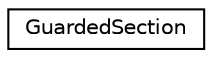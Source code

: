 digraph "Graphical Class Hierarchy"
{
 // LATEX_PDF_SIZE
  edge [fontname="Helvetica",fontsize="10",labelfontname="Helvetica",labelfontsize="10"];
  node [fontname="Helvetica",fontsize="10",shape=record];
  rankdir="LR";
  Node0 [label="GuardedSection",height=0.2,width=0.4,color="black", fillcolor="white", style="filled",URL="$classGuardedSection.html",tooltip=" "];
}
